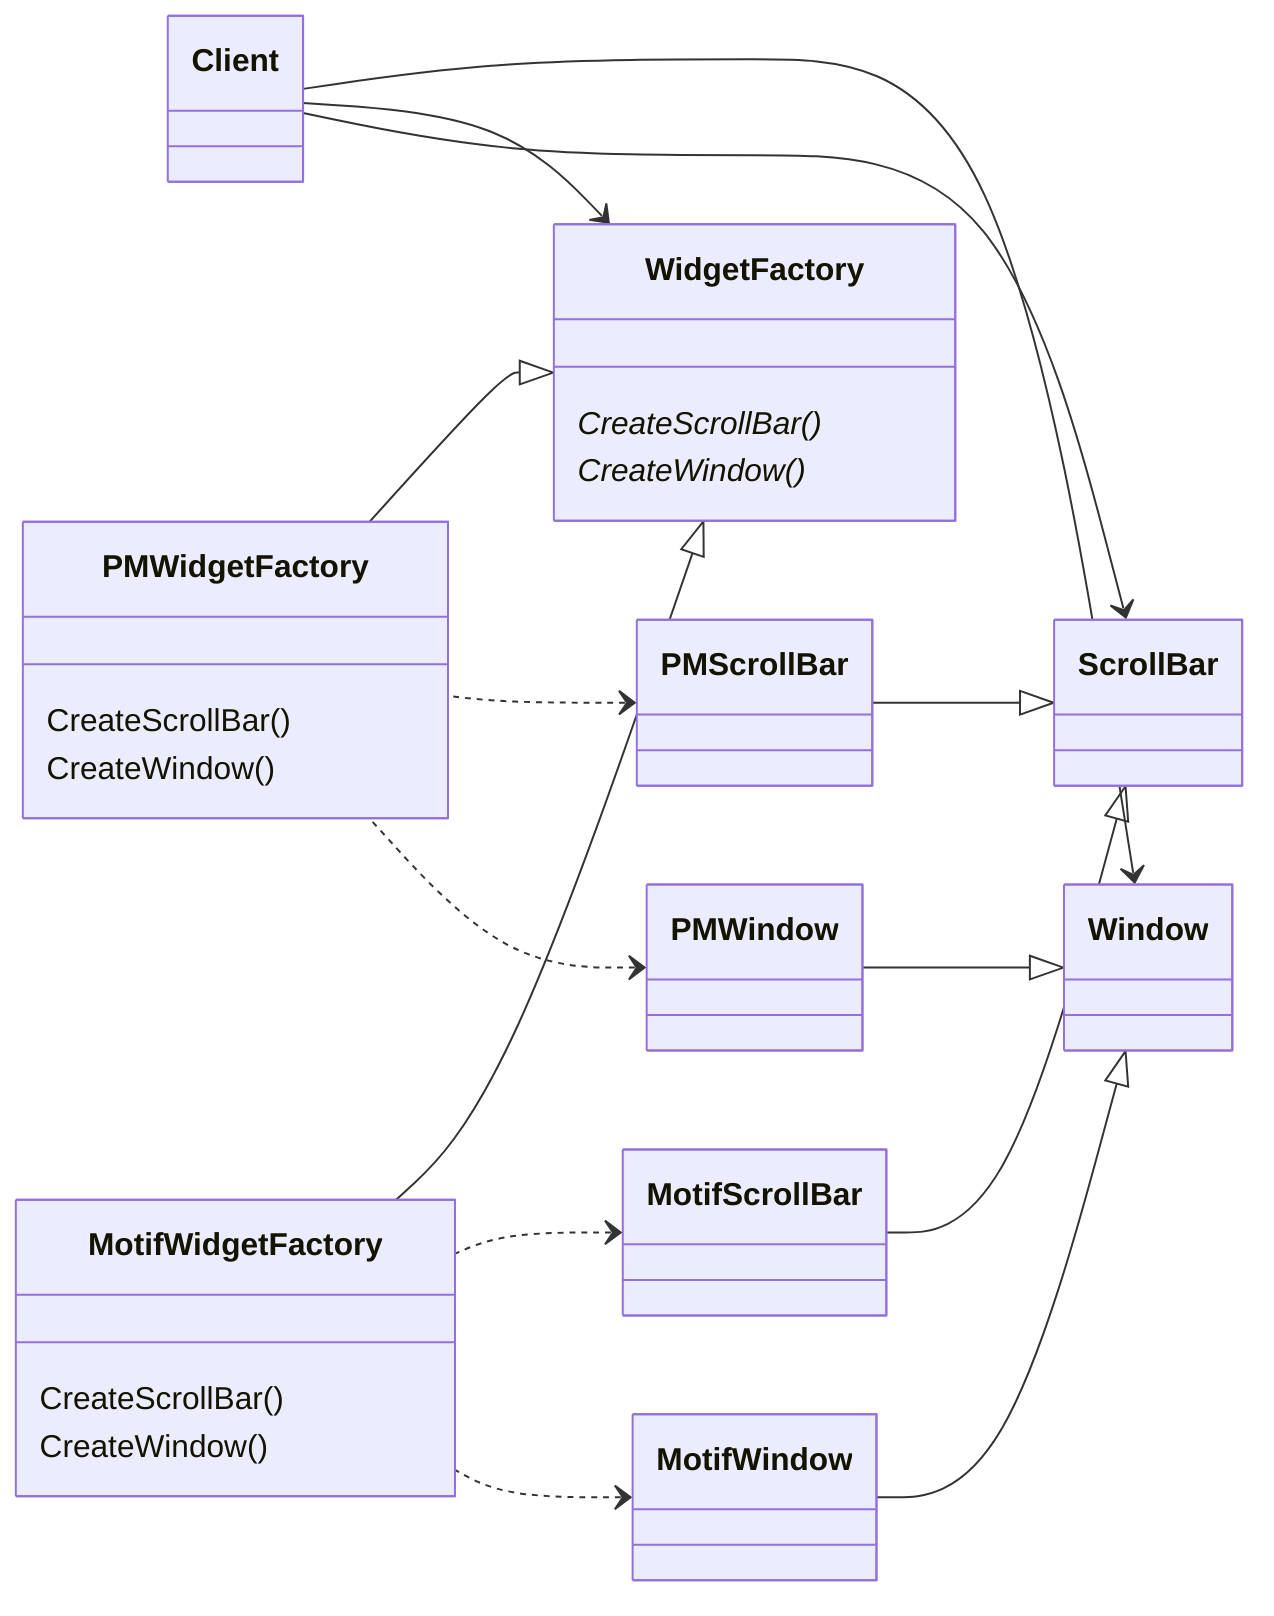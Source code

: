 classDiagram
    direction RL
    class Client
    class Window
    class ScrollBar

    class WidgetFactory {
        CreateScrollBar()*
        CreateWindow()*
    }

    class PMWidgetFactory {
        CreateScrollBar()
        CreateWindow()
    }
    class MotifWidgetFactory {
        CreateScrollBar()
        CreateWindow()
    }
    class MotifWindow
    class MotifScrollBar
    class PMWindow
    class PMScrollBar

    Window <-- Client
    Window <|-- PMWindow
    Window <|-- MotifWindow
    WidgetFactory <-- Client
    WidgetFactory <|-- MotifWidgetFactory
    WidgetFactory <|-- PMWidgetFactory
    ScrollBar <-- Client
    ScrollBar <|-- PMScrollBar
    ScrollBar <|-- MotifScrollBar


    PMScrollBar <.. PMWidgetFactory
    PMWindow <.. PMWidgetFactory

    MotifScrollBar <.. MotifWidgetFactory
    MotifWindow <.. MotifWidgetFactory